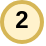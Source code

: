 <mxfile version="14.6.13" type="device"><diagram id="C5RBs43oDa-KdzZeNtuy" name="Page-1"><mxGraphModel dx="84" dy="75" grid="1" gridSize="10" guides="1" tooltips="1" connect="1" arrows="1" fold="1" page="1" pageScale="1" pageWidth="827" pageHeight="1169" math="0" shadow="0"><root><mxCell id="WIyWlLk6GJQsqaUBKTNV-0"/><mxCell id="WIyWlLk6GJQsqaUBKTNV-1" parent="WIyWlLk6GJQsqaUBKTNV-0"/><mxCell id="Ex2KEWhNZjuf7rGoF_WU-0" value="" style="group;strokeWidth=2;fontStyle=1" parent="WIyWlLk6GJQsqaUBKTNV-1" vertex="1" connectable="0"><mxGeometry x="40" y="39" width="20" height="21" as="geometry"/></mxCell><mxCell id="Ex2KEWhNZjuf7rGoF_WU-1" value="" style="ellipse;whiteSpace=wrap;html=1;aspect=fixed;fillColor=#fff2cc;strokeColor=#d6b656;strokeWidth=2;fontStyle=1" parent="Ex2KEWhNZjuf7rGoF_WU-0" vertex="1"><mxGeometry y="1" width="20" height="20" as="geometry"/></mxCell><mxCell id="Ex2KEWhNZjuf7rGoF_WU-2" value="2" style="text;html=1;strokeColor=none;fillColor=none;align=center;verticalAlign=middle;whiteSpace=wrap;rounded=0;fontStyle=1" parent="Ex2KEWhNZjuf7rGoF_WU-0" vertex="1"><mxGeometry x="5" width="10" height="20" as="geometry"/></mxCell></root></mxGraphModel></diagram></mxfile>